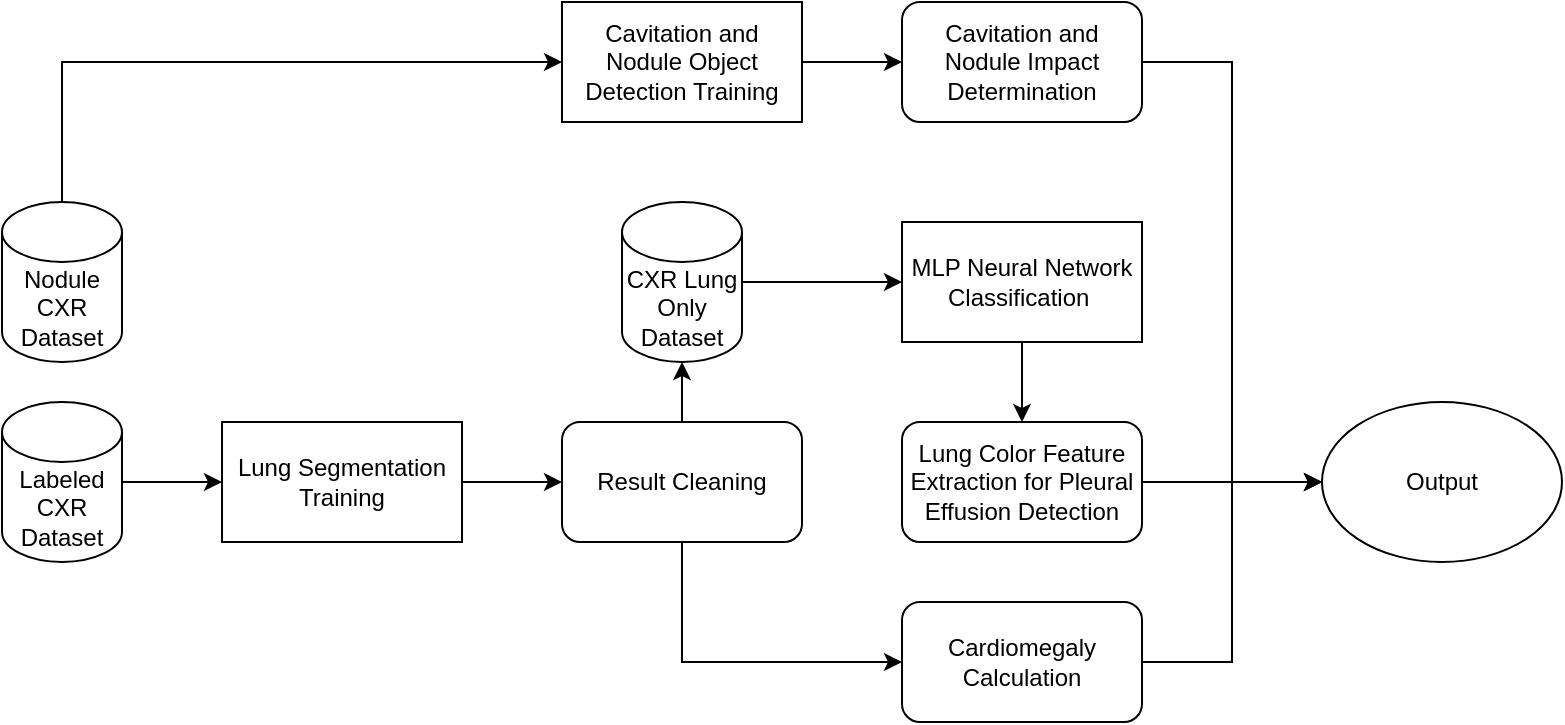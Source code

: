 <mxfile version="24.4.9" type="device">
  <diagram id="C5RBs43oDa-KdzZeNtuy" name="Page-1">
    <mxGraphModel dx="1004" dy="673" grid="1" gridSize="10" guides="1" tooltips="1" connect="1" arrows="1" fold="1" page="1" pageScale="1" pageWidth="827" pageHeight="1169" math="0" shadow="0">
      <root>
        <mxCell id="WIyWlLk6GJQsqaUBKTNV-0" />
        <mxCell id="WIyWlLk6GJQsqaUBKTNV-1" parent="WIyWlLk6GJQsqaUBKTNV-0" />
        <mxCell id="1qlJ9vHYkHGmsLAf48gB-2" style="edgeStyle=orthogonalEdgeStyle;rounded=0;orthogonalLoop=1;jettySize=auto;html=1;" parent="WIyWlLk6GJQsqaUBKTNV-1" source="1qlJ9vHYkHGmsLAf48gB-0" target="1qlJ9vHYkHGmsLAf48gB-1" edge="1">
          <mxGeometry relative="1" as="geometry" />
        </mxCell>
        <mxCell id="1qlJ9vHYkHGmsLAf48gB-0" value="Labeled CXR Dataset" style="shape=cylinder3;whiteSpace=wrap;html=1;boundedLbl=1;backgroundOutline=1;size=15;" parent="WIyWlLk6GJQsqaUBKTNV-1" vertex="1">
          <mxGeometry x="30" y="320" width="60" height="80" as="geometry" />
        </mxCell>
        <mxCell id="1qlJ9vHYkHGmsLAf48gB-13" style="edgeStyle=orthogonalEdgeStyle;rounded=0;orthogonalLoop=1;jettySize=auto;html=1;" parent="WIyWlLk6GJQsqaUBKTNV-1" source="1qlJ9vHYkHGmsLAf48gB-1" target="1qlJ9vHYkHGmsLAf48gB-11" edge="1">
          <mxGeometry relative="1" as="geometry" />
        </mxCell>
        <mxCell id="1qlJ9vHYkHGmsLAf48gB-1" value="Lung Segmentation Training" style="rounded=0;whiteSpace=wrap;html=1;" parent="WIyWlLk6GJQsqaUBKTNV-1" vertex="1">
          <mxGeometry x="140" y="330" width="120" height="60" as="geometry" />
        </mxCell>
        <mxCell id="1qlJ9vHYkHGmsLAf48gB-17" value="" style="edgeStyle=orthogonalEdgeStyle;rounded=0;orthogonalLoop=1;jettySize=auto;html=1;" parent="WIyWlLk6GJQsqaUBKTNV-1" source="1qlJ9vHYkHGmsLAf48gB-11" target="1qlJ9vHYkHGmsLAf48gB-16" edge="1">
          <mxGeometry relative="1" as="geometry">
            <Array as="points">
              <mxPoint x="370" y="450" />
            </Array>
          </mxGeometry>
        </mxCell>
        <mxCell id="1qlJ9vHYkHGmsLAf48gB-11" value="Result Cleaning" style="rounded=1;whiteSpace=wrap;html=1;" parent="WIyWlLk6GJQsqaUBKTNV-1" vertex="1">
          <mxGeometry x="310" y="330" width="120" height="60" as="geometry" />
        </mxCell>
        <mxCell id="I4Sx5yzCMb0QLdIqf48F-7" style="edgeStyle=orthogonalEdgeStyle;rounded=0;orthogonalLoop=1;jettySize=auto;html=1;entryX=0;entryY=0.5;entryDx=0;entryDy=0;" edge="1" parent="WIyWlLk6GJQsqaUBKTNV-1" source="1qlJ9vHYkHGmsLAf48gB-14" target="I4Sx5yzCMb0QLdIqf48F-5">
          <mxGeometry relative="1" as="geometry" />
        </mxCell>
        <mxCell id="1qlJ9vHYkHGmsLAf48gB-14" value="CXR Lung Only Dataset" style="shape=cylinder3;whiteSpace=wrap;html=1;boundedLbl=1;backgroundOutline=1;size=15;" parent="WIyWlLk6GJQsqaUBKTNV-1" vertex="1">
          <mxGeometry x="340" y="220" width="60" height="80" as="geometry" />
        </mxCell>
        <mxCell id="1qlJ9vHYkHGmsLAf48gB-15" style="edgeStyle=orthogonalEdgeStyle;rounded=0;orthogonalLoop=1;jettySize=auto;html=1;entryX=0.5;entryY=1;entryDx=0;entryDy=0;entryPerimeter=0;" parent="WIyWlLk6GJQsqaUBKTNV-1" source="1qlJ9vHYkHGmsLAf48gB-11" target="1qlJ9vHYkHGmsLAf48gB-14" edge="1">
          <mxGeometry relative="1" as="geometry" />
        </mxCell>
        <mxCell id="1qlJ9vHYkHGmsLAf48gB-28" style="edgeStyle=orthogonalEdgeStyle;rounded=0;orthogonalLoop=1;jettySize=auto;html=1;entryX=0;entryY=0.5;entryDx=0;entryDy=0;" parent="WIyWlLk6GJQsqaUBKTNV-1" source="1qlJ9vHYkHGmsLAf48gB-16" target="1qlJ9vHYkHGmsLAf48gB-27" edge="1">
          <mxGeometry relative="1" as="geometry" />
        </mxCell>
        <mxCell id="1qlJ9vHYkHGmsLAf48gB-16" value="Cardiomegaly Calculation" style="rounded=1;whiteSpace=wrap;html=1;" parent="WIyWlLk6GJQsqaUBKTNV-1" vertex="1">
          <mxGeometry x="480" y="420" width="120" height="60" as="geometry" />
        </mxCell>
        <mxCell id="1qlJ9vHYkHGmsLAf48gB-29" style="edgeStyle=orthogonalEdgeStyle;rounded=0;orthogonalLoop=1;jettySize=auto;html=1;entryX=0;entryY=0.5;entryDx=0;entryDy=0;" parent="WIyWlLk6GJQsqaUBKTNV-1" source="1qlJ9vHYkHGmsLAf48gB-18" target="1qlJ9vHYkHGmsLAf48gB-27" edge="1">
          <mxGeometry relative="1" as="geometry" />
        </mxCell>
        <mxCell id="1qlJ9vHYkHGmsLAf48gB-18" value="Lung Color Feature Extraction for Pleural Effusion Detection" style="whiteSpace=wrap;html=1;rounded=1;" parent="WIyWlLk6GJQsqaUBKTNV-1" vertex="1">
          <mxGeometry x="480" y="330" width="120" height="60" as="geometry" />
        </mxCell>
        <mxCell id="I4Sx5yzCMb0QLdIqf48F-1" style="edgeStyle=orthogonalEdgeStyle;rounded=0;orthogonalLoop=1;jettySize=auto;html=1;" edge="1" parent="WIyWlLk6GJQsqaUBKTNV-1" source="1qlJ9vHYkHGmsLAf48gB-20" target="1qlJ9vHYkHGmsLAf48gB-32">
          <mxGeometry relative="1" as="geometry" />
        </mxCell>
        <mxCell id="1qlJ9vHYkHGmsLAf48gB-20" value="Cavitation and Nodule Object Detection Training" style="rounded=0;whiteSpace=wrap;html=1;" parent="WIyWlLk6GJQsqaUBKTNV-1" vertex="1">
          <mxGeometry x="310" y="120" width="120" height="60" as="geometry" />
        </mxCell>
        <mxCell id="1qlJ9vHYkHGmsLAf48gB-27" value="Output" style="ellipse;whiteSpace=wrap;html=1;" parent="WIyWlLk6GJQsqaUBKTNV-1" vertex="1">
          <mxGeometry x="690" y="320" width="120" height="80" as="geometry" />
        </mxCell>
        <mxCell id="1qlJ9vHYkHGmsLAf48gB-34" style="edgeStyle=orthogonalEdgeStyle;rounded=0;orthogonalLoop=1;jettySize=auto;html=1;entryX=0;entryY=0.5;entryDx=0;entryDy=0;" parent="WIyWlLk6GJQsqaUBKTNV-1" source="1qlJ9vHYkHGmsLAf48gB-32" target="1qlJ9vHYkHGmsLAf48gB-27" edge="1">
          <mxGeometry relative="1" as="geometry" />
        </mxCell>
        <mxCell id="1qlJ9vHYkHGmsLAf48gB-32" value="Cavitation and Nodule Impact Determination" style="whiteSpace=wrap;html=1;rounded=1;" parent="WIyWlLk6GJQsqaUBKTNV-1" vertex="1">
          <mxGeometry x="480" y="120" width="120" height="60" as="geometry" />
        </mxCell>
        <mxCell id="I4Sx5yzCMb0QLdIqf48F-4" style="edgeStyle=orthogonalEdgeStyle;rounded=0;orthogonalLoop=1;jettySize=auto;html=1;entryX=0;entryY=0.5;entryDx=0;entryDy=0;" edge="1" parent="WIyWlLk6GJQsqaUBKTNV-1" source="I4Sx5yzCMb0QLdIqf48F-3" target="1qlJ9vHYkHGmsLAf48gB-20">
          <mxGeometry relative="1" as="geometry">
            <Array as="points">
              <mxPoint x="60" y="150" />
            </Array>
          </mxGeometry>
        </mxCell>
        <mxCell id="I4Sx5yzCMb0QLdIqf48F-3" value="Nodule CXR Dataset" style="shape=cylinder3;whiteSpace=wrap;html=1;boundedLbl=1;backgroundOutline=1;size=15;" vertex="1" parent="WIyWlLk6GJQsqaUBKTNV-1">
          <mxGeometry x="30" y="220" width="60" height="80" as="geometry" />
        </mxCell>
        <mxCell id="I4Sx5yzCMb0QLdIqf48F-8" style="edgeStyle=orthogonalEdgeStyle;rounded=0;orthogonalLoop=1;jettySize=auto;html=1;" edge="1" parent="WIyWlLk6GJQsqaUBKTNV-1" source="I4Sx5yzCMb0QLdIqf48F-5" target="1qlJ9vHYkHGmsLAf48gB-18">
          <mxGeometry relative="1" as="geometry" />
        </mxCell>
        <mxCell id="I4Sx5yzCMb0QLdIqf48F-5" value="MLP Neural Network Classification&amp;nbsp;" style="rounded=0;whiteSpace=wrap;html=1;" vertex="1" parent="WIyWlLk6GJQsqaUBKTNV-1">
          <mxGeometry x="480" y="230" width="120" height="60" as="geometry" />
        </mxCell>
      </root>
    </mxGraphModel>
  </diagram>
</mxfile>
